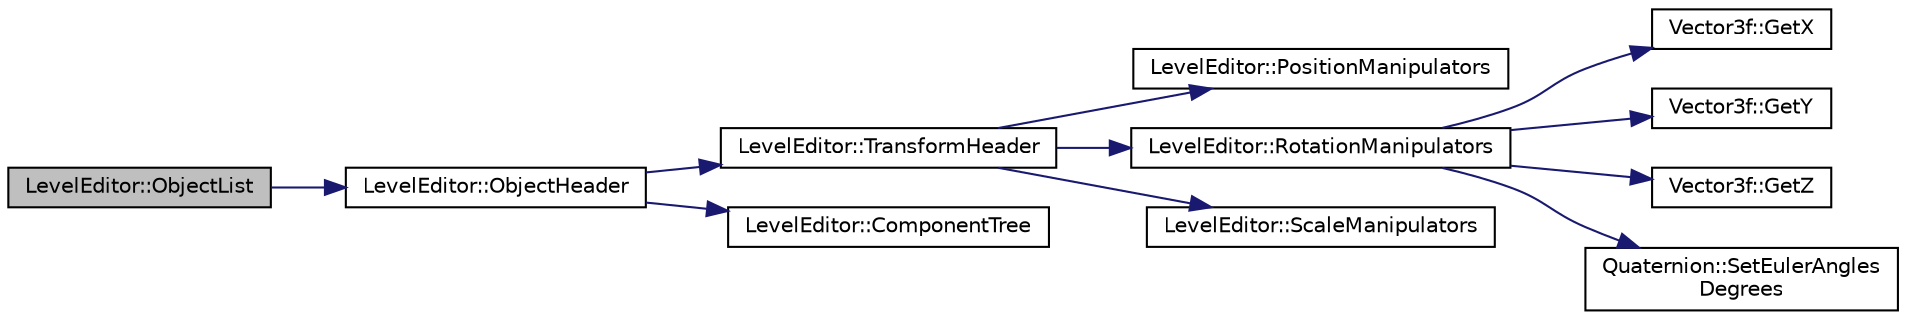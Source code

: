digraph "LevelEditor::ObjectList"
{
 // LATEX_PDF_SIZE
  edge [fontname="Helvetica",fontsize="10",labelfontname="Helvetica",labelfontsize="10"];
  node [fontname="Helvetica",fontsize="10",shape=record];
  rankdir="LR";
  Node33 [label="LevelEditor::ObjectList",height=0.2,width=0.4,color="black", fillcolor="grey75", style="filled", fontcolor="black",tooltip="fills in the object list"];
  Node33 -> Node34 [color="midnightblue",fontsize="10",style="solid",fontname="Helvetica"];
  Node34 [label="LevelEditor::ObjectHeader",height=0.2,width=0.4,color="black", fillcolor="white", style="filled",URL="$class_level_editor.html#a5ce65e32e9be38dc053d25a18e0018de",tooltip="Creates the objects header using the current gameobject in the iterator."];
  Node34 -> Node35 [color="midnightblue",fontsize="10",style="solid",fontname="Helvetica"];
  Node35 [label="LevelEditor::TransformHeader",height=0.2,width=0.4,color="black", fillcolor="white", style="filled",URL="$class_level_editor.html#aac394ace767b605adef1afdfb0473046",tooltip="displays the gameobjects transform editor"];
  Node35 -> Node36 [color="midnightblue",fontsize="10",style="solid",fontname="Helvetica"];
  Node36 [label="LevelEditor::PositionManipulators",height=0.2,width=0.4,color="black", fillcolor="white", style="filled",URL="$class_level_editor.html#a656a24e68242e1f8b24baa8ea5a5e2a9",tooltip="displays the position fields in the transform editor"];
  Node35 -> Node37 [color="midnightblue",fontsize="10",style="solid",fontname="Helvetica"];
  Node37 [label="LevelEditor::RotationManipulators",height=0.2,width=0.4,color="black", fillcolor="white", style="filled",URL="$class_level_editor.html#aa0a47b3d01e4374a4060ac8d1db30b91",tooltip="displays the (Euler) rotation fields in the transform editor"];
  Node37 -> Node38 [color="midnightblue",fontsize="10",style="solid",fontname="Helvetica"];
  Node38 [label="Vector3f::GetX",height=0.2,width=0.4,color="black", fillcolor="white", style="filled",URL="$class_vector3f.html#abb50ca8baf8111e9bae60e4f7c144db3",tooltip="x value accessor"];
  Node37 -> Node39 [color="midnightblue",fontsize="10",style="solid",fontname="Helvetica"];
  Node39 [label="Vector3f::GetY",height=0.2,width=0.4,color="black", fillcolor="white", style="filled",URL="$class_vector3f.html#a9a1317e3ba2ef2c5e661d340a74a825a",tooltip="y value accessor"];
  Node37 -> Node40 [color="midnightblue",fontsize="10",style="solid",fontname="Helvetica"];
  Node40 [label="Vector3f::GetZ",height=0.2,width=0.4,color="black", fillcolor="white", style="filled",URL="$class_vector3f.html#a874fc93c81a47a0455afb9cdd542c599",tooltip="z value accessor"];
  Node37 -> Node41 [color="midnightblue",fontsize="10",style="solid",fontname="Helvetica"];
  Node41 [label="Quaternion::SetEulerAngles\lDegrees",height=0.2,width=0.4,color="black", fillcolor="white", style="filled",URL="$class_quaternion.html#a5dea869799c66c79befa336461df8882",tooltip=" "];
  Node35 -> Node42 [color="midnightblue",fontsize="10",style="solid",fontname="Helvetica"];
  Node42 [label="LevelEditor::ScaleManipulators",height=0.2,width=0.4,color="black", fillcolor="white", style="filled",URL="$class_level_editor.html#a07d3584976205e962c0dffcb1e9d3ad0",tooltip="displays the scale fields in the transform editor"];
  Node34 -> Node43 [color="midnightblue",fontsize="10",style="solid",fontname="Helvetica"];
  Node43 [label="LevelEditor::ComponentTree",height=0.2,width=0.4,color="black", fillcolor="white", style="filled",URL="$class_level_editor.html#ab1e226e2c9be2a33e3d73cfcc6dc9358",tooltip="displays the components of the gameobject"];
}
